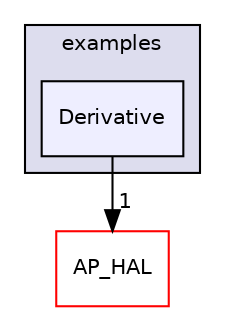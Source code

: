 digraph "libraries/Filter/examples/Derivative" {
  compound=true
  node [ fontsize="10", fontname="Helvetica"];
  edge [ labelfontsize="10", labelfontname="Helvetica"];
  subgraph clusterdir_211fd9feeb64a8acf312790cd8260375 {
    graph [ bgcolor="#ddddee", pencolor="black", label="examples" fontname="Helvetica", fontsize="10", URL="dir_211fd9feeb64a8acf312790cd8260375.html"]
  dir_cc88768f2cc458abe159ae96b13aa942 [shape=box, label="Derivative", style="filled", fillcolor="#eeeeff", pencolor="black", URL="dir_cc88768f2cc458abe159ae96b13aa942.html"];
  }
  dir_1cbc10423b2512b31103883361e0123b [shape=box label="AP_HAL" fillcolor="white" style="filled" color="red" URL="dir_1cbc10423b2512b31103883361e0123b.html"];
  dir_cc88768f2cc458abe159ae96b13aa942->dir_1cbc10423b2512b31103883361e0123b [headlabel="1", labeldistance=1.5 headhref="dir_000172_000057.html"];
}
